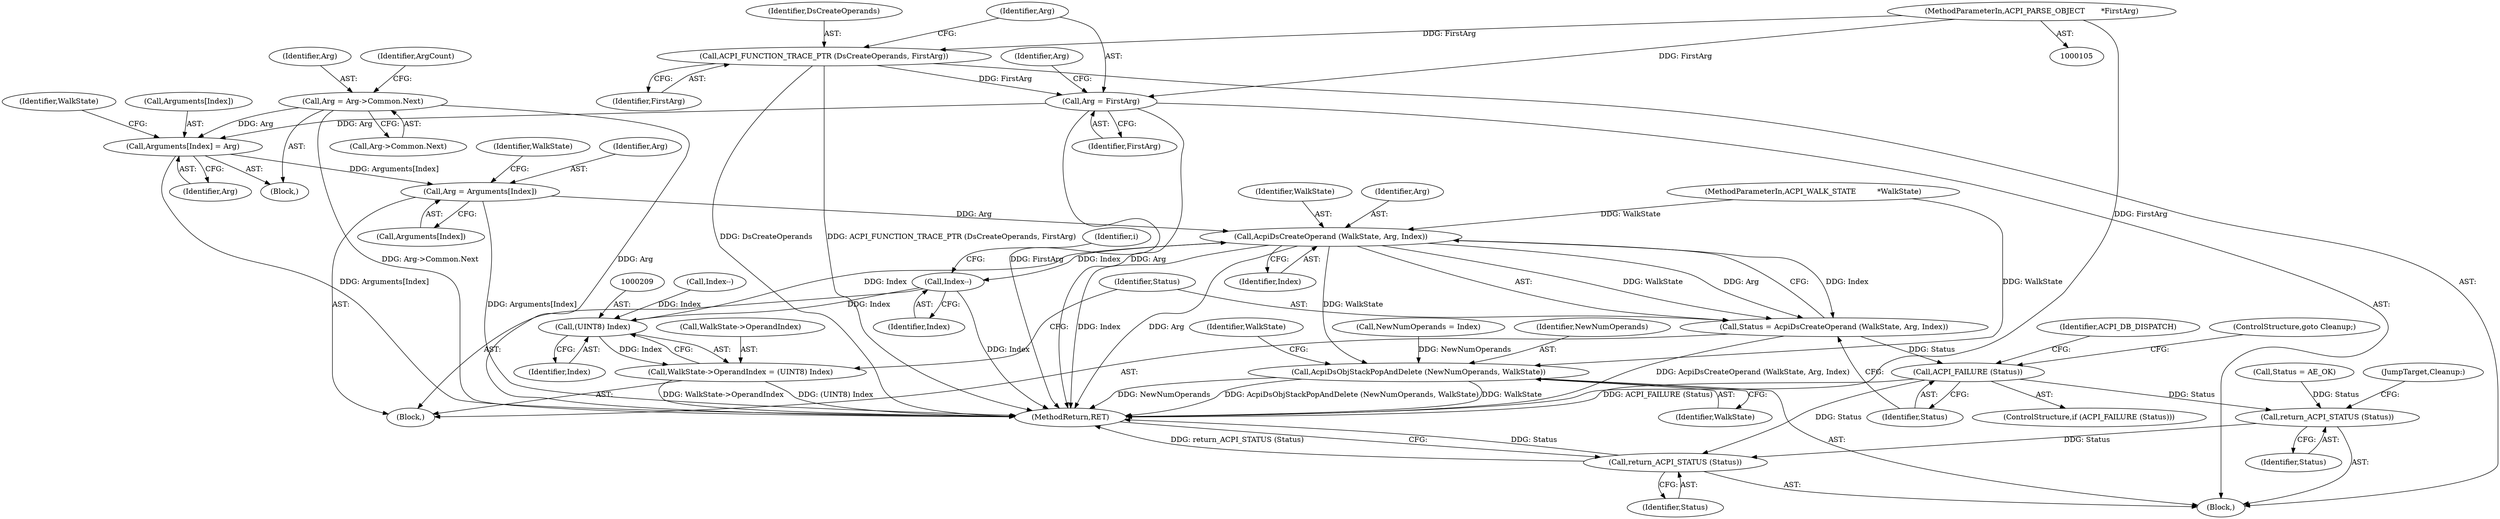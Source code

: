 digraph "0_acpica_987a3b5cf7175916e2a4b6ea5b8e70f830dfe732@array" {
"1000199" [label="(Call,Arg = Arguments[Index])"];
"1000149" [label="(Call,Arguments[Index] = Arg)"];
"1000161" [label="(Call,Arg = Arg->Common.Next)"];
"1000136" [label="(Call,Arg = FirstArg)"];
"1000133" [label="(Call,ACPI_FUNCTION_TRACE_PTR (DsCreateOperands, FirstArg))"];
"1000107" [label="(MethodParameterIn,ACPI_PARSE_OBJECT       *FirstArg)"];
"1000213" [label="(Call,AcpiDsCreateOperand (WalkState, Arg, Index))"];
"1000211" [label="(Call,Status = AcpiDsCreateOperand (WalkState, Arg, Index))"];
"1000218" [label="(Call,ACPI_FAILURE (Status))"];
"1000234" [label="(Call,return_ACPI_STATUS (Status))"];
"1000258" [label="(Call,return_ACPI_STATUS (Status))"];
"1000232" [label="(Call,Index--)"];
"1000208" [label="(Call,(UINT8) Index)"];
"1000204" [label="(Call,WalkState->OperandIndex = (UINT8) Index)"];
"1000242" [label="(Call,AcpiDsObjStackPopAndDelete (NewNumOperands, WalkState))"];
"1000138" [label="(Identifier,FirstArg)"];
"1000206" [label="(Identifier,WalkState)"];
"1000208" [label="(Call,(UINT8) Index)"];
"1000204" [label="(Call,WalkState->OperandIndex = (UINT8) Index)"];
"1000153" [label="(Identifier,Arg)"];
"1000110" [label="(Call,Status = AE_OK)"];
"1000236" [label="(JumpTarget,Cleanup:)"];
"1000157" [label="(Identifier,WalkState)"];
"1000211" [label="(Call,Status = AcpiDsCreateOperand (WalkState, Arg, Index))"];
"1000187" [label="(Call,Index--)"];
"1000216" [label="(Identifier,Index)"];
"1000233" [label="(Identifier,Index)"];
"1000107" [label="(MethodParameterIn,ACPI_PARSE_OBJECT       *FirstArg)"];
"1000232" [label="(Call,Index--)"];
"1000201" [label="(Call,Arguments[Index])"];
"1000106" [label="(MethodParameterIn,ACPI_WALK_STATE         *WalkState)"];
"1000218" [label="(Call,ACPI_FAILURE (Status))"];
"1000234" [label="(Call,return_ACPI_STATUS (Status))"];
"1000221" [label="(ControlStructure,goto Cleanup;)"];
"1000140" [label="(Identifier,Arg)"];
"1000162" [label="(Identifier,Arg)"];
"1000169" [label="(Identifier,ArgCount)"];
"1000242" [label="(Call,AcpiDsObjStackPopAndDelete (NewNumOperands, WalkState))"];
"1000219" [label="(Identifier,Status)"];
"1000235" [label="(Identifier,Status)"];
"1000198" [label="(Block,)"];
"1000215" [label="(Identifier,Arg)"];
"1000259" [label="(Identifier,Status)"];
"1000137" [label="(Identifier,Arg)"];
"1000161" [label="(Call,Arg = Arg->Common.Next)"];
"1000135" [label="(Identifier,FirstArg)"];
"1000199" [label="(Call,Arg = Arguments[Index])"];
"1000260" [label="(MethodReturn,RET)"];
"1000205" [label="(Call,WalkState->OperandIndex)"];
"1000150" [label="(Call,Arguments[Index])"];
"1000200" [label="(Identifier,Arg)"];
"1000214" [label="(Identifier,WalkState)"];
"1000212" [label="(Identifier,Status)"];
"1000136" [label="(Call,Arg = FirstArg)"];
"1000133" [label="(Call,ACPI_FUNCTION_TRACE_PTR (DsCreateOperands, FirstArg))"];
"1000197" [label="(Identifier,i)"];
"1000210" [label="(Identifier,Index)"];
"1000149" [label="(Call,Arguments[Index] = Arg)"];
"1000184" [label="(Call,NewNumOperands = Index)"];
"1000244" [label="(Identifier,WalkState)"];
"1000163" [label="(Call,Arg->Common.Next)"];
"1000213" [label="(Call,AcpiDsCreateOperand (WalkState, Arg, Index))"];
"1000217" [label="(ControlStructure,if (ACPI_FAILURE (Status)))"];
"1000224" [label="(Identifier,ACPI_DB_DISPATCH)"];
"1000108" [label="(Block,)"];
"1000141" [label="(Block,)"];
"1000243" [label="(Identifier,NewNumOperands)"];
"1000247" [label="(Identifier,WalkState)"];
"1000258" [label="(Call,return_ACPI_STATUS (Status))"];
"1000134" [label="(Identifier,DsCreateOperands)"];
"1000199" -> "1000198"  [label="AST: "];
"1000199" -> "1000201"  [label="CFG: "];
"1000200" -> "1000199"  [label="AST: "];
"1000201" -> "1000199"  [label="AST: "];
"1000206" -> "1000199"  [label="CFG: "];
"1000199" -> "1000260"  [label="DDG: Arguments[Index]"];
"1000149" -> "1000199"  [label="DDG: Arguments[Index]"];
"1000199" -> "1000213"  [label="DDG: Arg"];
"1000149" -> "1000141"  [label="AST: "];
"1000149" -> "1000153"  [label="CFG: "];
"1000150" -> "1000149"  [label="AST: "];
"1000153" -> "1000149"  [label="AST: "];
"1000157" -> "1000149"  [label="CFG: "];
"1000149" -> "1000260"  [label="DDG: Arguments[Index]"];
"1000161" -> "1000149"  [label="DDG: Arg"];
"1000136" -> "1000149"  [label="DDG: Arg"];
"1000161" -> "1000141"  [label="AST: "];
"1000161" -> "1000163"  [label="CFG: "];
"1000162" -> "1000161"  [label="AST: "];
"1000163" -> "1000161"  [label="AST: "];
"1000169" -> "1000161"  [label="CFG: "];
"1000161" -> "1000260"  [label="DDG: Arg->Common.Next"];
"1000161" -> "1000260"  [label="DDG: Arg"];
"1000136" -> "1000108"  [label="AST: "];
"1000136" -> "1000138"  [label="CFG: "];
"1000137" -> "1000136"  [label="AST: "];
"1000138" -> "1000136"  [label="AST: "];
"1000140" -> "1000136"  [label="CFG: "];
"1000136" -> "1000260"  [label="DDG: FirstArg"];
"1000136" -> "1000260"  [label="DDG: Arg"];
"1000133" -> "1000136"  [label="DDG: FirstArg"];
"1000107" -> "1000136"  [label="DDG: FirstArg"];
"1000133" -> "1000108"  [label="AST: "];
"1000133" -> "1000135"  [label="CFG: "];
"1000134" -> "1000133"  [label="AST: "];
"1000135" -> "1000133"  [label="AST: "];
"1000137" -> "1000133"  [label="CFG: "];
"1000133" -> "1000260"  [label="DDG: DsCreateOperands"];
"1000133" -> "1000260"  [label="DDG: ACPI_FUNCTION_TRACE_PTR (DsCreateOperands, FirstArg)"];
"1000107" -> "1000133"  [label="DDG: FirstArg"];
"1000107" -> "1000105"  [label="AST: "];
"1000107" -> "1000260"  [label="DDG: FirstArg"];
"1000213" -> "1000211"  [label="AST: "];
"1000213" -> "1000216"  [label="CFG: "];
"1000214" -> "1000213"  [label="AST: "];
"1000215" -> "1000213"  [label="AST: "];
"1000216" -> "1000213"  [label="AST: "];
"1000211" -> "1000213"  [label="CFG: "];
"1000213" -> "1000260"  [label="DDG: Index"];
"1000213" -> "1000260"  [label="DDG: Arg"];
"1000213" -> "1000211"  [label="DDG: WalkState"];
"1000213" -> "1000211"  [label="DDG: Arg"];
"1000213" -> "1000211"  [label="DDG: Index"];
"1000106" -> "1000213"  [label="DDG: WalkState"];
"1000208" -> "1000213"  [label="DDG: Index"];
"1000213" -> "1000232"  [label="DDG: Index"];
"1000213" -> "1000242"  [label="DDG: WalkState"];
"1000211" -> "1000198"  [label="AST: "];
"1000212" -> "1000211"  [label="AST: "];
"1000219" -> "1000211"  [label="CFG: "];
"1000211" -> "1000260"  [label="DDG: AcpiDsCreateOperand (WalkState, Arg, Index)"];
"1000211" -> "1000218"  [label="DDG: Status"];
"1000218" -> "1000217"  [label="AST: "];
"1000218" -> "1000219"  [label="CFG: "];
"1000219" -> "1000218"  [label="AST: "];
"1000221" -> "1000218"  [label="CFG: "];
"1000224" -> "1000218"  [label="CFG: "];
"1000218" -> "1000260"  [label="DDG: ACPI_FAILURE (Status)"];
"1000218" -> "1000234"  [label="DDG: Status"];
"1000218" -> "1000258"  [label="DDG: Status"];
"1000234" -> "1000108"  [label="AST: "];
"1000234" -> "1000235"  [label="CFG: "];
"1000235" -> "1000234"  [label="AST: "];
"1000236" -> "1000234"  [label="CFG: "];
"1000110" -> "1000234"  [label="DDG: Status"];
"1000234" -> "1000258"  [label="DDG: Status"];
"1000258" -> "1000108"  [label="AST: "];
"1000258" -> "1000259"  [label="CFG: "];
"1000259" -> "1000258"  [label="AST: "];
"1000260" -> "1000258"  [label="CFG: "];
"1000258" -> "1000260"  [label="DDG: Status"];
"1000258" -> "1000260"  [label="DDG: return_ACPI_STATUS (Status)"];
"1000232" -> "1000198"  [label="AST: "];
"1000232" -> "1000233"  [label="CFG: "];
"1000233" -> "1000232"  [label="AST: "];
"1000197" -> "1000232"  [label="CFG: "];
"1000232" -> "1000260"  [label="DDG: Index"];
"1000232" -> "1000208"  [label="DDG: Index"];
"1000208" -> "1000204"  [label="AST: "];
"1000208" -> "1000210"  [label="CFG: "];
"1000209" -> "1000208"  [label="AST: "];
"1000210" -> "1000208"  [label="AST: "];
"1000204" -> "1000208"  [label="CFG: "];
"1000208" -> "1000204"  [label="DDG: Index"];
"1000187" -> "1000208"  [label="DDG: Index"];
"1000204" -> "1000198"  [label="AST: "];
"1000205" -> "1000204"  [label="AST: "];
"1000212" -> "1000204"  [label="CFG: "];
"1000204" -> "1000260"  [label="DDG: (UINT8) Index"];
"1000204" -> "1000260"  [label="DDG: WalkState->OperandIndex"];
"1000242" -> "1000108"  [label="AST: "];
"1000242" -> "1000244"  [label="CFG: "];
"1000243" -> "1000242"  [label="AST: "];
"1000244" -> "1000242"  [label="AST: "];
"1000247" -> "1000242"  [label="CFG: "];
"1000242" -> "1000260"  [label="DDG: AcpiDsObjStackPopAndDelete (NewNumOperands, WalkState)"];
"1000242" -> "1000260"  [label="DDG: WalkState"];
"1000242" -> "1000260"  [label="DDG: NewNumOperands"];
"1000184" -> "1000242"  [label="DDG: NewNumOperands"];
"1000106" -> "1000242"  [label="DDG: WalkState"];
}
